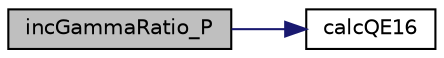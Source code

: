 digraph "incGammaRatio_P"
{
  bgcolor="transparent";
  edge [fontname="Helvetica",fontsize="10",labelfontname="Helvetica",labelfontsize="10"];
  node [fontname="Helvetica",fontsize="10",shape=record];
  rankdir="LR";
  Node1 [label="incGammaRatio_P",height=0.2,width=0.4,color="black", fillcolor="grey75", style="filled" fontcolor="black"];
  Node1 -> Node2 [color="midnightblue",fontsize="10",style="solid",fontname="Helvetica"];
  Node2 [label="calcQE16",height=0.2,width=0.4,color="black",URL="$namespaceFoam.html#ad9c5d079c4dc92e0b4046f906200f3ab"];
}
